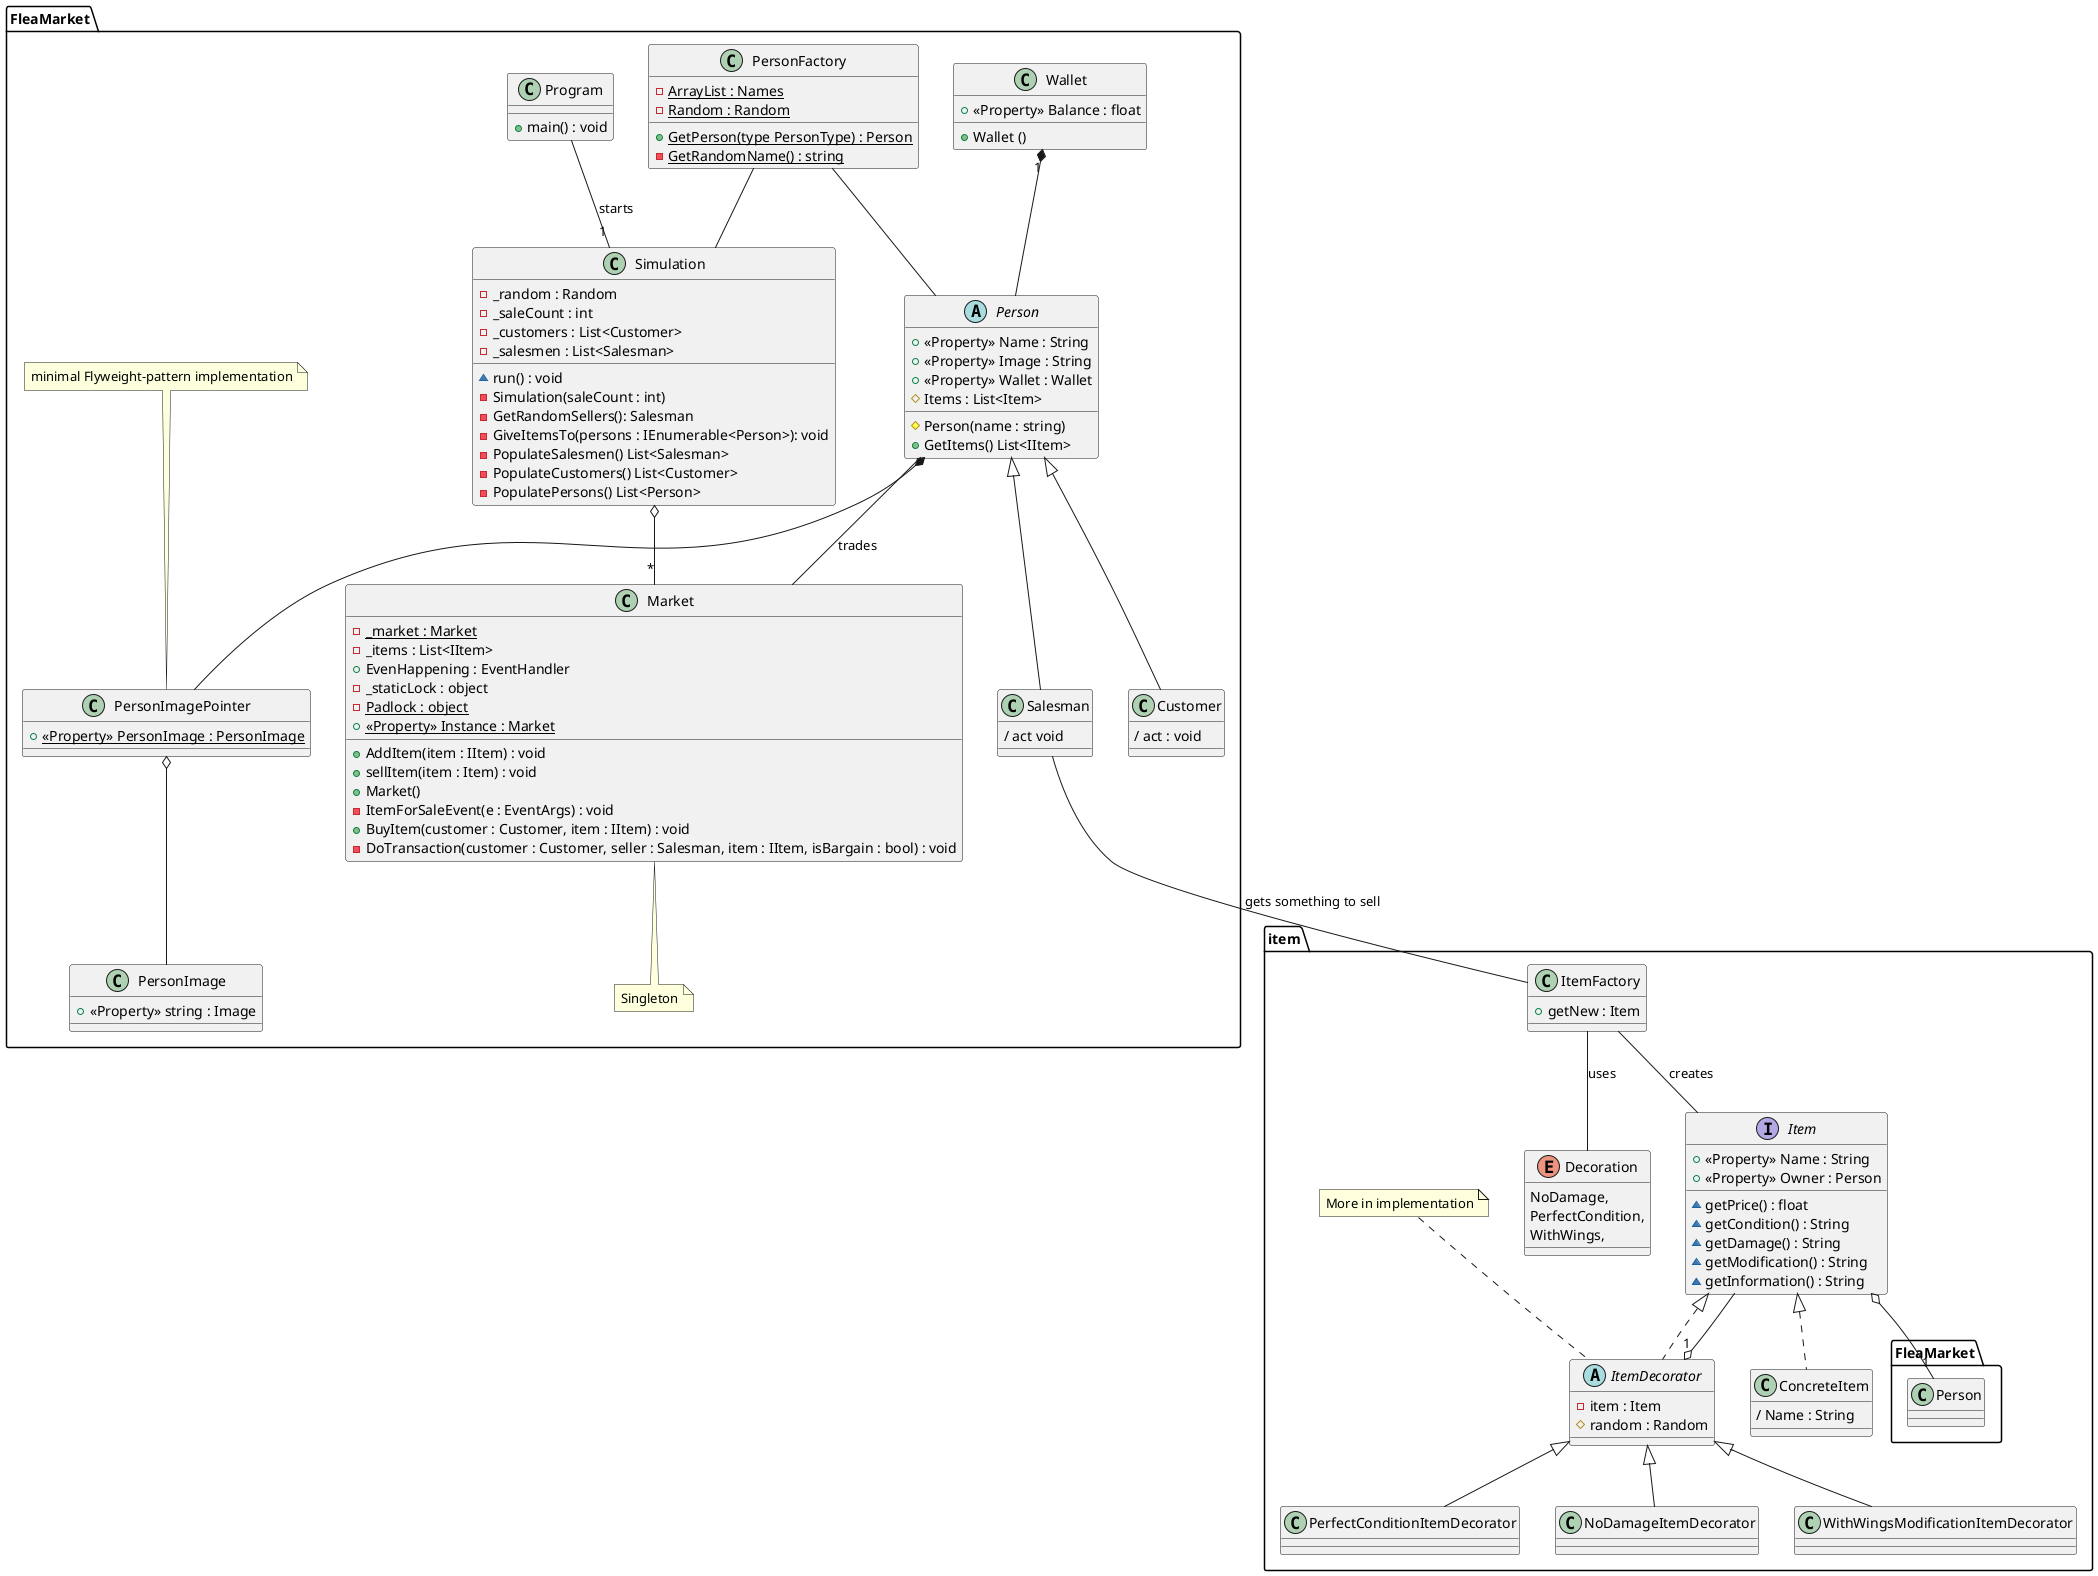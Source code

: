 @startuml Class diagram 



namespace item {
    interface Item {
        + <<Property>> Name : String 
        + <<Property>> Owner : Person 
        ~ getPrice() : float
        ~ getCondition() : String
        ~ getDamage() : String
        ~ getModification() : String
        ~ getInformation() : String 
    }

    Item o-- "1" FleaMarket.Person 

    class ConcreteItem implements Item {
        / Name : String 
    }


    abstract ItemDecorator implements Item {
        - item : Item
        # random : Random
    }

    ItemDecorator "1" o-- Item 


    class PerfectConditionItemDecorator extends ItemDecorator
    class NoDamageItemDecorator extends ItemDecorator
    class WithWingsModificationItemDecorator extends ItemDecorator

    note "More in implementation" as MoreInImplementation
    MoreInImplementation .. ItemDecorator


    enum Decoration {
        NoDamage,
        PerfectCondition,
        WithWings, 
    }

    ItemFactory -- Decoration : uses 

    class ItemFactory {
        + getNew : Item  
        
    }

    ItemFactory -- Item : creates 
}

namespace FleaMarket {
    

    class Wallet {
        + <<Property>> Balance : float 
        + Wallet ()
    }

    abstract Person {
        + <<Property>> Name : String 
        + <<Property>> Image : String 
        + <<Property>> Wallet : Wallet 
        # Items : List<Item> 
        # Person(name : string)
        + GetItems() List<IItem>
    }

    Wallet "1" *-- Person
    Person -- Market : trades 


    class Customer extends Person {
        / act : void 
    }

    class Salesman extends Person {
        / act void 
    }
    
    class PersonFactory {
        - {static} ArrayList : Names
        - {static} Random : Random
        + {static} GetPerson(type PersonType) : Person
        - {static} GetRandomName() : string
    }
    
    PersonFactory -- Simulation
    
    PersonFactory -- Person

    class PersonImage {
        + <<Property>> string : Image
    }

    class PersonImagePointer {
        + <<Property>> {static} PersonImage : PersonImage 
    }

    note top of PersonImagePointer : minimal Flyweight-pattern implementation

    PersonImagePointer o-- PersonImage
    Person *-- PersonImagePointer

    note "Singleton" as singleton
    class Market {
        
        - {static}_market : Market
        - _items : List<IItem>
        + EvenHappening : EventHandler
        - _staticLock : object
        - {static}Padlock : object
        + {static}<<Property>> Instance : Market  
        + AddItem(item : IItem) : void  
        + sellItem(item : Item) : void 
        + Market()
        - ItemForSaleEvent(e : EventArgs) : void
        + BuyItem(customer : Customer, item : IItem) : void
        - DoTransaction(customer : Customer, seller : Salesman, item : IItem, isBargain : bool) : void
    }

    Market .. singleton


    class Program { 
        + main() : void
    }

    class Simulation {
        - _random : Random
        - _saleCount : int
        - _customers : List<Customer> 
        - _salesmen : List<Salesman> 
        ~ run() : void 
        - Simulation(saleCount : int)
        - GetRandomSellers(): Salesman
        - GiveItemsTo(persons : IEnumerable<Person>): void
        - PopulateSalesmen() List<Salesman>
        - PopulateCustomers() List<Customer>
        - PopulatePersons() List<Person>
        
        
    }

    Program -- "1" Simulation : starts
    Simulation o-- "*" Market

    Salesman -- item.ItemFactory : gets something to sell 

}


@enduml
